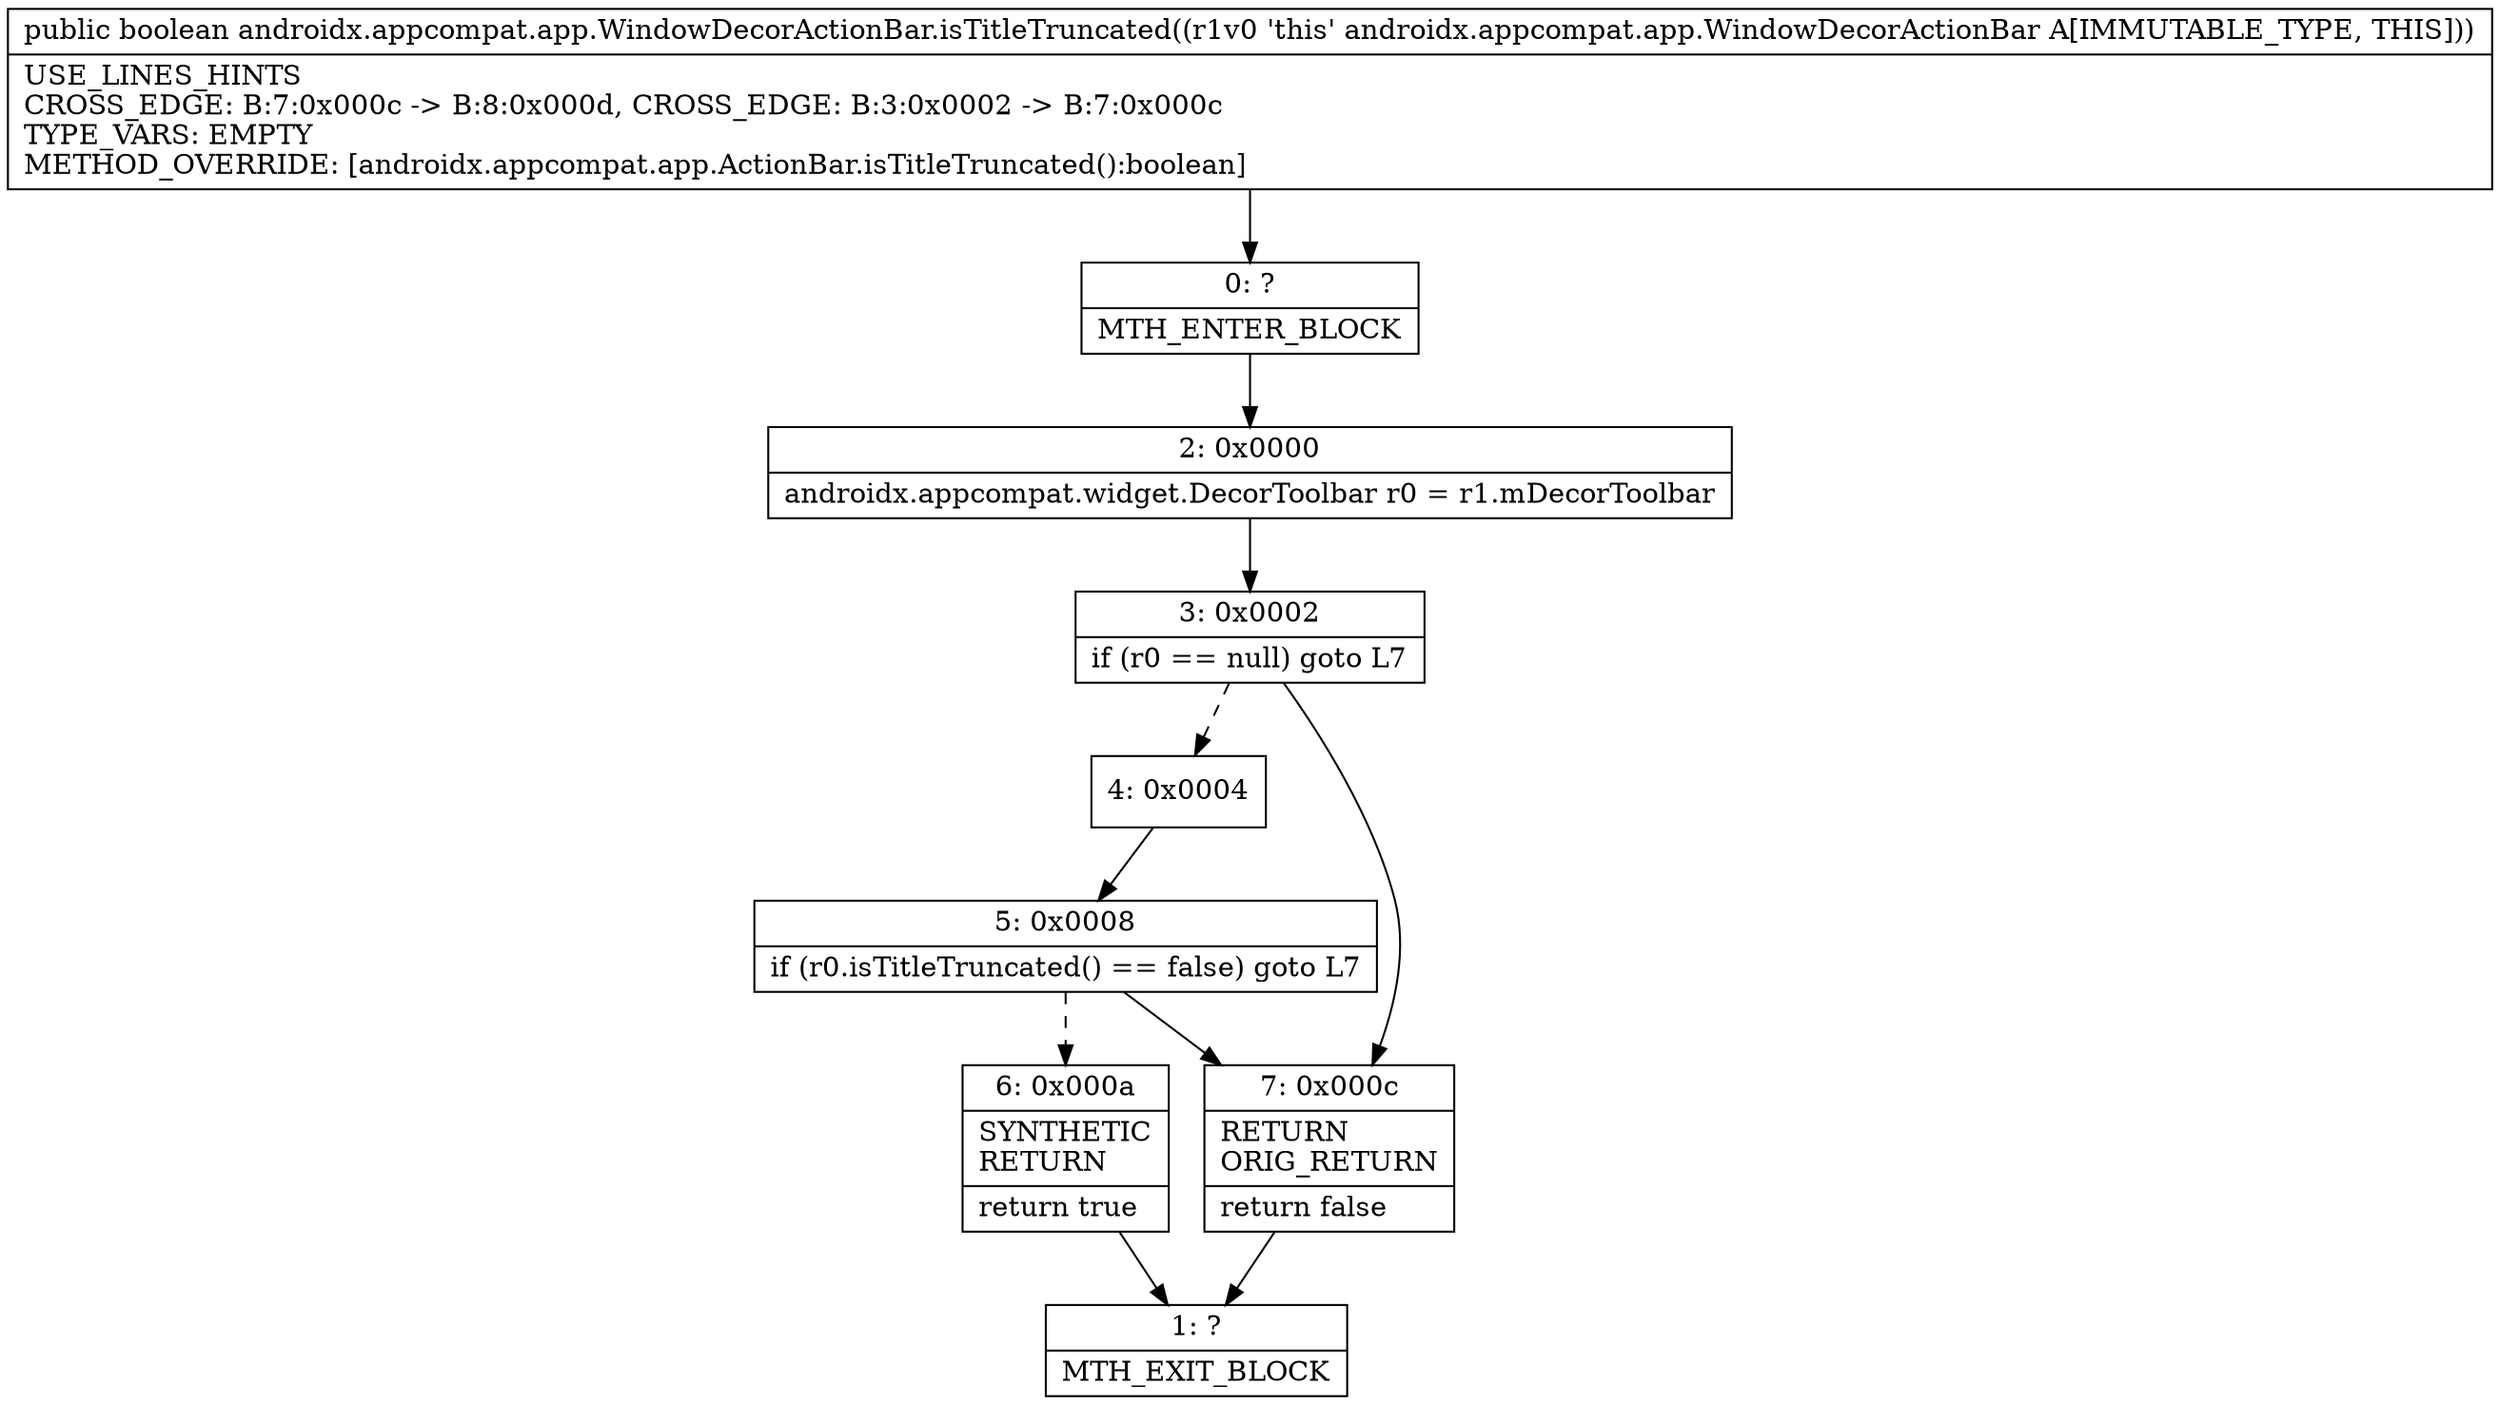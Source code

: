 digraph "CFG forandroidx.appcompat.app.WindowDecorActionBar.isTitleTruncated()Z" {
Node_0 [shape=record,label="{0\:\ ?|MTH_ENTER_BLOCK\l}"];
Node_2 [shape=record,label="{2\:\ 0x0000|androidx.appcompat.widget.DecorToolbar r0 = r1.mDecorToolbar\l}"];
Node_3 [shape=record,label="{3\:\ 0x0002|if (r0 == null) goto L7\l}"];
Node_4 [shape=record,label="{4\:\ 0x0004}"];
Node_5 [shape=record,label="{5\:\ 0x0008|if (r0.isTitleTruncated() == false) goto L7\l}"];
Node_6 [shape=record,label="{6\:\ 0x000a|SYNTHETIC\lRETURN\l|return true\l}"];
Node_1 [shape=record,label="{1\:\ ?|MTH_EXIT_BLOCK\l}"];
Node_7 [shape=record,label="{7\:\ 0x000c|RETURN\lORIG_RETURN\l|return false\l}"];
MethodNode[shape=record,label="{public boolean androidx.appcompat.app.WindowDecorActionBar.isTitleTruncated((r1v0 'this' androidx.appcompat.app.WindowDecorActionBar A[IMMUTABLE_TYPE, THIS]))  | USE_LINES_HINTS\lCROSS_EDGE: B:7:0x000c \-\> B:8:0x000d, CROSS_EDGE: B:3:0x0002 \-\> B:7:0x000c\lTYPE_VARS: EMPTY\lMETHOD_OVERRIDE: [androidx.appcompat.app.ActionBar.isTitleTruncated():boolean]\l}"];
MethodNode -> Node_0;Node_0 -> Node_2;
Node_2 -> Node_3;
Node_3 -> Node_4[style=dashed];
Node_3 -> Node_7;
Node_4 -> Node_5;
Node_5 -> Node_6[style=dashed];
Node_5 -> Node_7;
Node_6 -> Node_1;
Node_7 -> Node_1;
}

